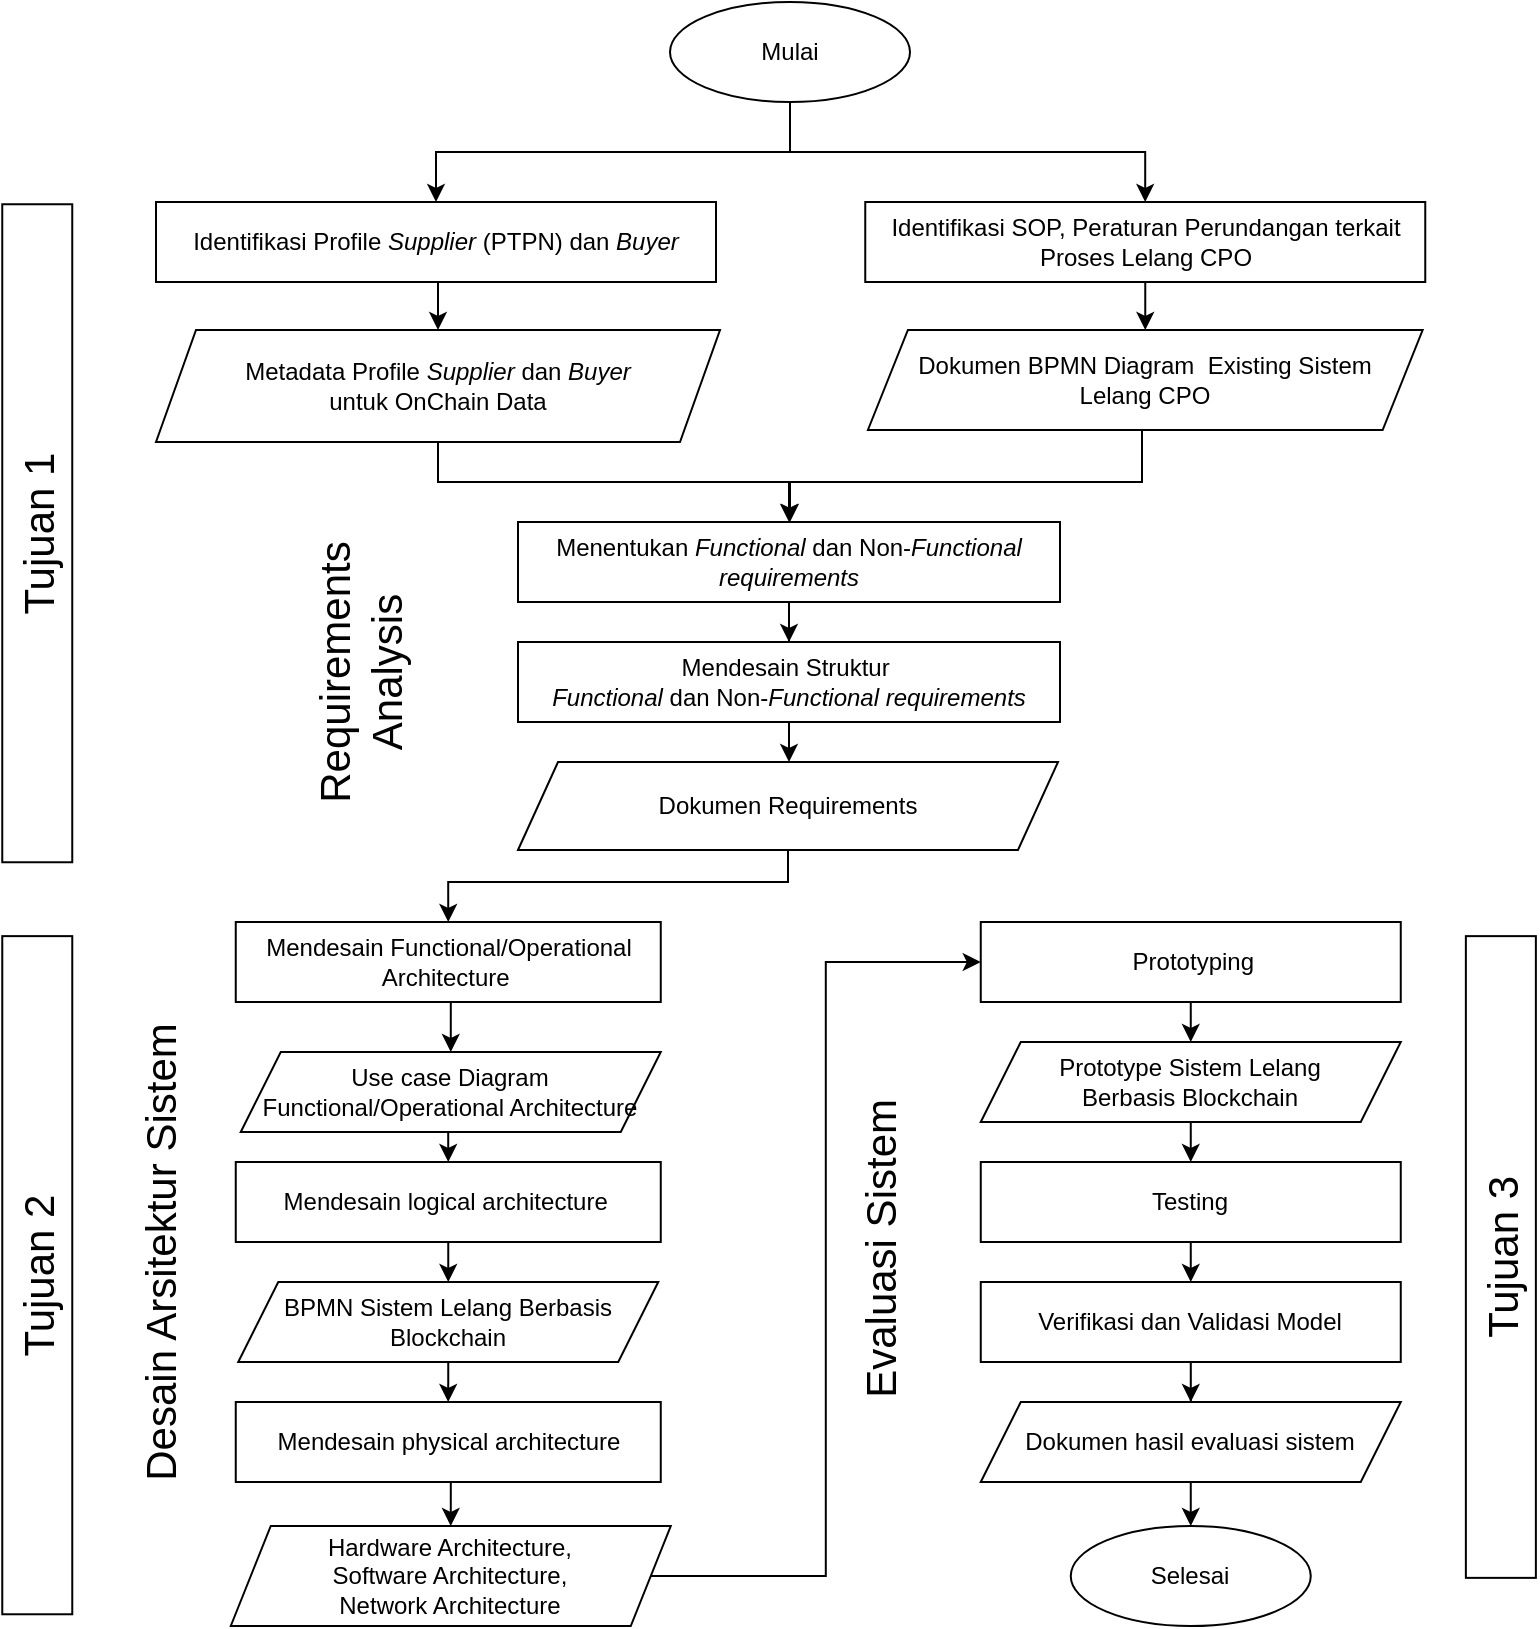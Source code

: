 <mxfile version="20.8.21" type="github">
  <diagram id="9HLhW9o5Pn7bnSsW2eLf" name="Page-1">
    <mxGraphModel dx="1615" dy="860" grid="1" gridSize="10" guides="1" tooltips="1" connect="1" arrows="1" fold="1" page="1" pageScale="1" pageWidth="850" pageHeight="1100" math="0" shadow="0">
      <root>
        <mxCell id="0" />
        <mxCell id="1" parent="0" />
        <mxCell id="ZeT_8LXsEwuCCdMTnaNI-12" style="edgeStyle=orthogonalEdgeStyle;rounded=0;orthogonalLoop=1;jettySize=auto;html=1;exitX=0.5;exitY=1;exitDx=0;exitDy=0;" edge="1" parent="1" source="5jKje8F0iwKBfb8MLztT-3" target="ZeT_8LXsEwuCCdMTnaNI-1">
          <mxGeometry relative="1" as="geometry" />
        </mxCell>
        <mxCell id="ZeT_8LXsEwuCCdMTnaNI-13" style="edgeStyle=orthogonalEdgeStyle;rounded=0;orthogonalLoop=1;jettySize=auto;html=1;exitX=0.5;exitY=1;exitDx=0;exitDy=0;" edge="1" parent="1" source="5jKje8F0iwKBfb8MLztT-3" target="ZeT_8LXsEwuCCdMTnaNI-3">
          <mxGeometry relative="1" as="geometry" />
        </mxCell>
        <mxCell id="5jKje8F0iwKBfb8MLztT-3" value="Mulai" style="ellipse;whiteSpace=wrap;html=1;" parent="1" vertex="1">
          <mxGeometry x="365" y="80" width="120" height="50" as="geometry" />
        </mxCell>
        <mxCell id="5jKje8F0iwKBfb8MLztT-16" value="Selesai" style="ellipse;whiteSpace=wrap;html=1;" parent="1" vertex="1">
          <mxGeometry x="565.38" y="842" width="120" height="50" as="geometry" />
        </mxCell>
        <mxCell id="YmFkH0KrsYM-fxtj9EKp-7" style="edgeStyle=orthogonalEdgeStyle;rounded=0;orthogonalLoop=1;jettySize=auto;html=1;exitX=0.5;exitY=1;exitDx=0;exitDy=0;" parent="1" source="tW3wjYKGY_-DUdyRMUnM-2" target="YmFkH0KrsYM-fxtj9EKp-1" edge="1">
          <mxGeometry relative="1" as="geometry" />
        </mxCell>
        <mxCell id="tW3wjYKGY_-DUdyRMUnM-2" value="&lt;span lang=&quot;EN-US&quot;&gt;Menentukan &lt;i&gt;Functional &lt;/i&gt;dan Non-&lt;i&gt;Functional&lt;/i&gt; &lt;i&gt;requirements&lt;/i&gt;&lt;/span&gt;" style="rounded=0;whiteSpace=wrap;html=1;" parent="1" vertex="1">
          <mxGeometry x="289" y="340" width="271" height="40" as="geometry" />
        </mxCell>
        <mxCell id="ZeT_8LXsEwuCCdMTnaNI-24" style="edgeStyle=orthogonalEdgeStyle;rounded=0;orthogonalLoop=1;jettySize=auto;html=1;exitX=0.5;exitY=1;exitDx=0;exitDy=0;" edge="1" parent="1" source="tW3wjYKGY_-DUdyRMUnM-8" target="tW3wjYKGY_-DUdyRMUnM-9">
          <mxGeometry relative="1" as="geometry" />
        </mxCell>
        <mxCell id="tW3wjYKGY_-DUdyRMUnM-8" value="BPMN Sistem Lelang Berbasis Blockchain" style="shape=parallelogram;perimeter=parallelogramPerimeter;whiteSpace=wrap;html=1;fixedSize=1;" parent="1" vertex="1">
          <mxGeometry x="149.13" y="720" width="210" height="40" as="geometry" />
        </mxCell>
        <mxCell id="ZeT_8LXsEwuCCdMTnaNI-25" style="edgeStyle=orthogonalEdgeStyle;rounded=0;orthogonalLoop=1;jettySize=auto;html=1;exitX=0.5;exitY=1;exitDx=0;exitDy=0;entryX=0.5;entryY=0;entryDx=0;entryDy=0;" edge="1" parent="1" source="tW3wjYKGY_-DUdyRMUnM-9" target="tW3wjYKGY_-DUdyRMUnM-10">
          <mxGeometry relative="1" as="geometry" />
        </mxCell>
        <mxCell id="tW3wjYKGY_-DUdyRMUnM-9" value="Mendesain physical architecture" style="rounded=0;whiteSpace=wrap;html=1;" parent="1" vertex="1">
          <mxGeometry x="147.88" y="780" width="212.5" height="40" as="geometry" />
        </mxCell>
        <mxCell id="ZeT_8LXsEwuCCdMTnaNI-26" style="edgeStyle=orthogonalEdgeStyle;rounded=0;orthogonalLoop=1;jettySize=auto;html=1;exitX=1;exitY=0.5;exitDx=0;exitDy=0;entryX=0;entryY=0.5;entryDx=0;entryDy=0;" edge="1" parent="1" source="tW3wjYKGY_-DUdyRMUnM-10" target="tW3wjYKGY_-DUdyRMUnM-11">
          <mxGeometry relative="1" as="geometry" />
        </mxCell>
        <mxCell id="tW3wjYKGY_-DUdyRMUnM-10" value="Hardware Architecture,&lt;br&gt;Software Architecture,&lt;br&gt;Network Architecture" style="shape=parallelogram;perimeter=parallelogramPerimeter;whiteSpace=wrap;html=1;fixedSize=1;" parent="1" vertex="1">
          <mxGeometry x="145.38" y="842" width="220" height="50" as="geometry" />
        </mxCell>
        <mxCell id="ZeT_8LXsEwuCCdMTnaNI-11" style="edgeStyle=orthogonalEdgeStyle;rounded=0;orthogonalLoop=1;jettySize=auto;html=1;exitX=0.5;exitY=1;exitDx=0;exitDy=0;entryX=0.5;entryY=0;entryDx=0;entryDy=0;" edge="1" parent="1" source="tW3wjYKGY_-DUdyRMUnM-11" target="tW3wjYKGY_-DUdyRMUnM-12">
          <mxGeometry relative="1" as="geometry" />
        </mxCell>
        <mxCell id="tW3wjYKGY_-DUdyRMUnM-11" value="&amp;nbsp;Prototyping" style="rounded=0;whiteSpace=wrap;html=1;" parent="1" vertex="1">
          <mxGeometry x="520.38" y="540" width="210" height="40" as="geometry" />
        </mxCell>
        <mxCell id="tW3wjYKGY_-DUdyRMUnM-26" style="edgeStyle=orthogonalEdgeStyle;rounded=0;orthogonalLoop=1;jettySize=auto;html=1;exitX=0.5;exitY=1;exitDx=0;exitDy=0;entryX=0.5;entryY=0;entryDx=0;entryDy=0;" parent="1" source="tW3wjYKGY_-DUdyRMUnM-12" target="tW3wjYKGY_-DUdyRMUnM-13" edge="1">
          <mxGeometry relative="1" as="geometry" />
        </mxCell>
        <mxCell id="tW3wjYKGY_-DUdyRMUnM-12" value="Prototype Sistem Lelang &lt;br&gt;Berbasis Blockchain" style="shape=parallelogram;perimeter=parallelogramPerimeter;whiteSpace=wrap;html=1;fixedSize=1;" parent="1" vertex="1">
          <mxGeometry x="520.38" y="600" width="210" height="40" as="geometry" />
        </mxCell>
        <mxCell id="YmFkH0KrsYM-fxtj9EKp-11" style="edgeStyle=orthogonalEdgeStyle;rounded=0;orthogonalLoop=1;jettySize=auto;html=1;exitX=0.5;exitY=1;exitDx=0;exitDy=0;entryX=0.5;entryY=0;entryDx=0;entryDy=0;" parent="1" source="tW3wjYKGY_-DUdyRMUnM-13" target="YmFkH0KrsYM-fxtj9EKp-6" edge="1">
          <mxGeometry relative="1" as="geometry" />
        </mxCell>
        <mxCell id="tW3wjYKGY_-DUdyRMUnM-13" value="Testing" style="rounded=0;whiteSpace=wrap;html=1;" parent="1" vertex="1">
          <mxGeometry x="520.38" y="660" width="210" height="40" as="geometry" />
        </mxCell>
        <mxCell id="tW3wjYKGY_-DUdyRMUnM-28" style="edgeStyle=orthogonalEdgeStyle;rounded=0;orthogonalLoop=1;jettySize=auto;html=1;exitX=0.5;exitY=1;exitDx=0;exitDy=0;entryX=0.5;entryY=0;entryDx=0;entryDy=0;" parent="1" source="tW3wjYKGY_-DUdyRMUnM-14" target="5jKje8F0iwKBfb8MLztT-16" edge="1">
          <mxGeometry relative="1" as="geometry" />
        </mxCell>
        <mxCell id="tW3wjYKGY_-DUdyRMUnM-14" value="Dokumen hasil evaluasi sistem" style="shape=parallelogram;perimeter=parallelogramPerimeter;whiteSpace=wrap;html=1;fixedSize=1;" parent="1" vertex="1">
          <mxGeometry x="520.38" y="780" width="210" height="40" as="geometry" />
        </mxCell>
        <mxCell id="YmFkH0KrsYM-fxtj9EKp-8" style="edgeStyle=orthogonalEdgeStyle;rounded=0;orthogonalLoop=1;jettySize=auto;html=1;exitX=0.5;exitY=1;exitDx=0;exitDy=0;" parent="1" source="YmFkH0KrsYM-fxtj9EKp-1" target="YmFkH0KrsYM-fxtj9EKp-2" edge="1">
          <mxGeometry relative="1" as="geometry">
            <Array as="points">
              <mxPoint x="425" y="480" />
              <mxPoint x="425" y="480" />
            </Array>
          </mxGeometry>
        </mxCell>
        <mxCell id="YmFkH0KrsYM-fxtj9EKp-1" value="&lt;span lang=&quot;EN-US&quot;&gt;Mendesain Struktur&amp;nbsp;&lt;br&gt;&lt;i style=&quot;border-color: var(--border-color);&quot;&gt;Functional&amp;nbsp;&lt;/i&gt;dan Non-&lt;i style=&quot;border-color: var(--border-color);&quot;&gt;Functional&lt;/i&gt;&amp;nbsp;&lt;i style=&quot;border-color: var(--border-color);&quot;&gt;requirements&lt;/i&gt;&lt;br&gt;&lt;/span&gt;" style="rounded=0;whiteSpace=wrap;html=1;" parent="1" vertex="1">
          <mxGeometry x="289" y="400" width="271" height="40" as="geometry" />
        </mxCell>
        <mxCell id="ZeT_8LXsEwuCCdMTnaNI-20" style="edgeStyle=orthogonalEdgeStyle;rounded=0;orthogonalLoop=1;jettySize=auto;html=1;exitX=0.5;exitY=1;exitDx=0;exitDy=0;entryX=0.5;entryY=0;entryDx=0;entryDy=0;" edge="1" parent="1" source="YmFkH0KrsYM-fxtj9EKp-2" target="ZeT_8LXsEwuCCdMTnaNI-9">
          <mxGeometry relative="1" as="geometry">
            <Array as="points">
              <mxPoint x="424" y="520" />
              <mxPoint x="254" y="520" />
            </Array>
          </mxGeometry>
        </mxCell>
        <mxCell id="YmFkH0KrsYM-fxtj9EKp-2" value="&lt;div&gt;&lt;br&gt;&lt;/div&gt;&lt;div&gt;Dokumen Requirements&lt;/div&gt;&lt;div&gt;&lt;br&gt;&lt;/div&gt;" style="shape=parallelogram;perimeter=parallelogramPerimeter;whiteSpace=wrap;html=1;fixedSize=1;" parent="1" vertex="1">
          <mxGeometry x="289" y="460" width="270" height="44" as="geometry" />
        </mxCell>
        <mxCell id="ZeT_8LXsEwuCCdMTnaNI-23" style="edgeStyle=orthogonalEdgeStyle;rounded=0;orthogonalLoop=1;jettySize=auto;html=1;exitX=0.5;exitY=1;exitDx=0;exitDy=0;entryX=0.5;entryY=0;entryDx=0;entryDy=0;" edge="1" parent="1" source="YmFkH0KrsYM-fxtj9EKp-3" target="tW3wjYKGY_-DUdyRMUnM-8">
          <mxGeometry relative="1" as="geometry" />
        </mxCell>
        <mxCell id="YmFkH0KrsYM-fxtj9EKp-3" value="Mendesain logical architecture&amp;nbsp;" style="rounded=0;whiteSpace=wrap;html=1;" parent="1" vertex="1">
          <mxGeometry x="147.88" y="660" width="212.5" height="40" as="geometry" />
        </mxCell>
        <mxCell id="YmFkH0KrsYM-fxtj9EKp-12" style="edgeStyle=orthogonalEdgeStyle;rounded=0;orthogonalLoop=1;jettySize=auto;html=1;exitX=0.5;exitY=1;exitDx=0;exitDy=0;" parent="1" source="YmFkH0KrsYM-fxtj9EKp-6" target="tW3wjYKGY_-DUdyRMUnM-14" edge="1">
          <mxGeometry relative="1" as="geometry" />
        </mxCell>
        <mxCell id="YmFkH0KrsYM-fxtj9EKp-6" value="Verifikasi dan Validasi Model" style="rounded=0;whiteSpace=wrap;html=1;" parent="1" vertex="1">
          <mxGeometry x="520.38" y="720" width="210" height="40" as="geometry" />
        </mxCell>
        <mxCell id="ZeT_8LXsEwuCCdMTnaNI-15" style="edgeStyle=orthogonalEdgeStyle;rounded=0;orthogonalLoop=1;jettySize=auto;html=1;exitX=0.5;exitY=1;exitDx=0;exitDy=0;entryX=0.5;entryY=0;entryDx=0;entryDy=0;" edge="1" parent="1" source="ZeT_8LXsEwuCCdMTnaNI-1" target="ZeT_8LXsEwuCCdMTnaNI-2">
          <mxGeometry relative="1" as="geometry" />
        </mxCell>
        <mxCell id="ZeT_8LXsEwuCCdMTnaNI-1" value="Identifikasi Profile &lt;i&gt;Supplier &lt;/i&gt;(PTPN) dan &lt;i&gt;Buyer&lt;/i&gt;" style="rounded=0;whiteSpace=wrap;html=1;" vertex="1" parent="1">
          <mxGeometry x="108" y="180" width="280" height="40" as="geometry" />
        </mxCell>
        <mxCell id="ZeT_8LXsEwuCCdMTnaNI-17" style="edgeStyle=orthogonalEdgeStyle;rounded=0;orthogonalLoop=1;jettySize=auto;html=1;exitX=0.5;exitY=1;exitDx=0;exitDy=0;" edge="1" parent="1" source="ZeT_8LXsEwuCCdMTnaNI-2" target="tW3wjYKGY_-DUdyRMUnM-2">
          <mxGeometry relative="1" as="geometry">
            <Array as="points">
              <mxPoint x="249" y="320" />
              <mxPoint x="425" y="320" />
            </Array>
          </mxGeometry>
        </mxCell>
        <mxCell id="ZeT_8LXsEwuCCdMTnaNI-2" value="Metadata Profile &lt;i&gt;Supplier &lt;/i&gt;dan &lt;i&gt;Buyer&lt;br&gt;&lt;/i&gt;untuk OnChain Data" style="shape=parallelogram;perimeter=parallelogramPerimeter;whiteSpace=wrap;html=1;fixedSize=1;" vertex="1" parent="1">
          <mxGeometry x="108" y="244" width="282" height="56" as="geometry" />
        </mxCell>
        <mxCell id="ZeT_8LXsEwuCCdMTnaNI-16" style="edgeStyle=orthogonalEdgeStyle;rounded=0;orthogonalLoop=1;jettySize=auto;html=1;exitX=0.5;exitY=1;exitDx=0;exitDy=0;entryX=0.5;entryY=0;entryDx=0;entryDy=0;" edge="1" parent="1" source="ZeT_8LXsEwuCCdMTnaNI-3" target="ZeT_8LXsEwuCCdMTnaNI-4">
          <mxGeometry relative="1" as="geometry" />
        </mxCell>
        <mxCell id="ZeT_8LXsEwuCCdMTnaNI-3" value="Identifikasi SOP, Peraturan Perundangan terkait Proses Lelang CPO" style="rounded=0;whiteSpace=wrap;html=1;" vertex="1" parent="1">
          <mxGeometry x="462.63" y="180" width="280" height="40" as="geometry" />
        </mxCell>
        <mxCell id="ZeT_8LXsEwuCCdMTnaNI-18" style="edgeStyle=orthogonalEdgeStyle;rounded=0;orthogonalLoop=1;jettySize=auto;html=1;exitX=0.5;exitY=1;exitDx=0;exitDy=0;entryX=0.5;entryY=0;entryDx=0;entryDy=0;" edge="1" parent="1" source="ZeT_8LXsEwuCCdMTnaNI-4" target="tW3wjYKGY_-DUdyRMUnM-2">
          <mxGeometry relative="1" as="geometry">
            <Array as="points">
              <mxPoint x="601" y="320" />
              <mxPoint x="425" y="320" />
            </Array>
          </mxGeometry>
        </mxCell>
        <mxCell id="ZeT_8LXsEwuCCdMTnaNI-4" value="Dokumen BPMN Diagram&amp;nbsp; Existing Sistem&lt;br&gt;Lelang CPO" style="shape=parallelogram;perimeter=parallelogramPerimeter;whiteSpace=wrap;html=1;fixedSize=1;" vertex="1" parent="1">
          <mxGeometry x="463.95" y="244" width="277.37" height="50" as="geometry" />
        </mxCell>
        <mxCell id="ZeT_8LXsEwuCCdMTnaNI-22" style="edgeStyle=orthogonalEdgeStyle;rounded=0;orthogonalLoop=1;jettySize=auto;html=1;exitX=0.5;exitY=1;exitDx=0;exitDy=0;entryX=0.5;entryY=0;entryDx=0;entryDy=0;" edge="1" parent="1" source="ZeT_8LXsEwuCCdMTnaNI-7" target="YmFkH0KrsYM-fxtj9EKp-3">
          <mxGeometry relative="1" as="geometry" />
        </mxCell>
        <mxCell id="ZeT_8LXsEwuCCdMTnaNI-7" value="Use case Diagram Functional/Operational Architecture" style="shape=parallelogram;perimeter=parallelogramPerimeter;whiteSpace=wrap;html=1;fixedSize=1;" vertex="1" parent="1">
          <mxGeometry x="150.38" y="605" width="210" height="40" as="geometry" />
        </mxCell>
        <mxCell id="ZeT_8LXsEwuCCdMTnaNI-21" style="edgeStyle=orthogonalEdgeStyle;rounded=0;orthogonalLoop=1;jettySize=auto;html=1;exitX=0.5;exitY=1;exitDx=0;exitDy=0;entryX=0.5;entryY=0;entryDx=0;entryDy=0;" edge="1" parent="1" source="ZeT_8LXsEwuCCdMTnaNI-9" target="ZeT_8LXsEwuCCdMTnaNI-7">
          <mxGeometry relative="1" as="geometry" />
        </mxCell>
        <mxCell id="ZeT_8LXsEwuCCdMTnaNI-9" value="Mendesain Functional/Operational Architecture&amp;nbsp;" style="rounded=0;whiteSpace=wrap;html=1;" vertex="1" parent="1">
          <mxGeometry x="147.88" y="540" width="212.5" height="40" as="geometry" />
        </mxCell>
        <mxCell id="ZeT_8LXsEwuCCdMTnaNI-29" value="Tujuan 1" style="rounded=0;whiteSpace=wrap;html=1;fontSize=21;rotation=-90;" vertex="1" parent="1">
          <mxGeometry x="-115.87" y="328.13" width="329" height="35" as="geometry" />
        </mxCell>
        <mxCell id="ZeT_8LXsEwuCCdMTnaNI-28" value="Requirements Analysis" style="text;html=1;strokeColor=none;fillColor=none;align=center;verticalAlign=middle;whiteSpace=wrap;rounded=0;rotation=-90;fontStyle=0;fontSize=21;" vertex="1" parent="1">
          <mxGeometry x="120" y="400" width="180" height="30" as="geometry" />
        </mxCell>
        <mxCell id="ZeT_8LXsEwuCCdMTnaNI-32" value="Tujuan 2" style="rounded=0;whiteSpace=wrap;html=1;fontSize=21;rotation=-90;" vertex="1" parent="1">
          <mxGeometry x="-120.9" y="699.1" width="339.07" height="35" as="geometry" />
        </mxCell>
        <mxCell id="ZeT_8LXsEwuCCdMTnaNI-33" value="Desain Arsitektur Sistem" style="text;html=1;strokeColor=none;fillColor=none;align=center;verticalAlign=middle;whiteSpace=wrap;rounded=0;rotation=-90;fontStyle=0;fontSize=21;" vertex="1" parent="1">
          <mxGeometry x="-40" y="690" width="300" height="30" as="geometry" />
        </mxCell>
        <mxCell id="ZeT_8LXsEwuCCdMTnaNI-34" value="Evaluasi Sistem" style="text;html=1;strokeColor=none;fillColor=none;align=center;verticalAlign=middle;whiteSpace=wrap;rounded=0;rotation=-90;fontStyle=0;fontSize=21;" vertex="1" parent="1">
          <mxGeometry x="320" y="688.2" width="300" height="30" as="geometry" />
        </mxCell>
        <mxCell id="ZeT_8LXsEwuCCdMTnaNI-35" value="Tujuan 3" style="rounded=0;whiteSpace=wrap;html=1;fontSize=21;rotation=-90;" vertex="1" parent="1">
          <mxGeometry x="620" y="690" width="320.87" height="35" as="geometry" />
        </mxCell>
      </root>
    </mxGraphModel>
  </diagram>
</mxfile>
